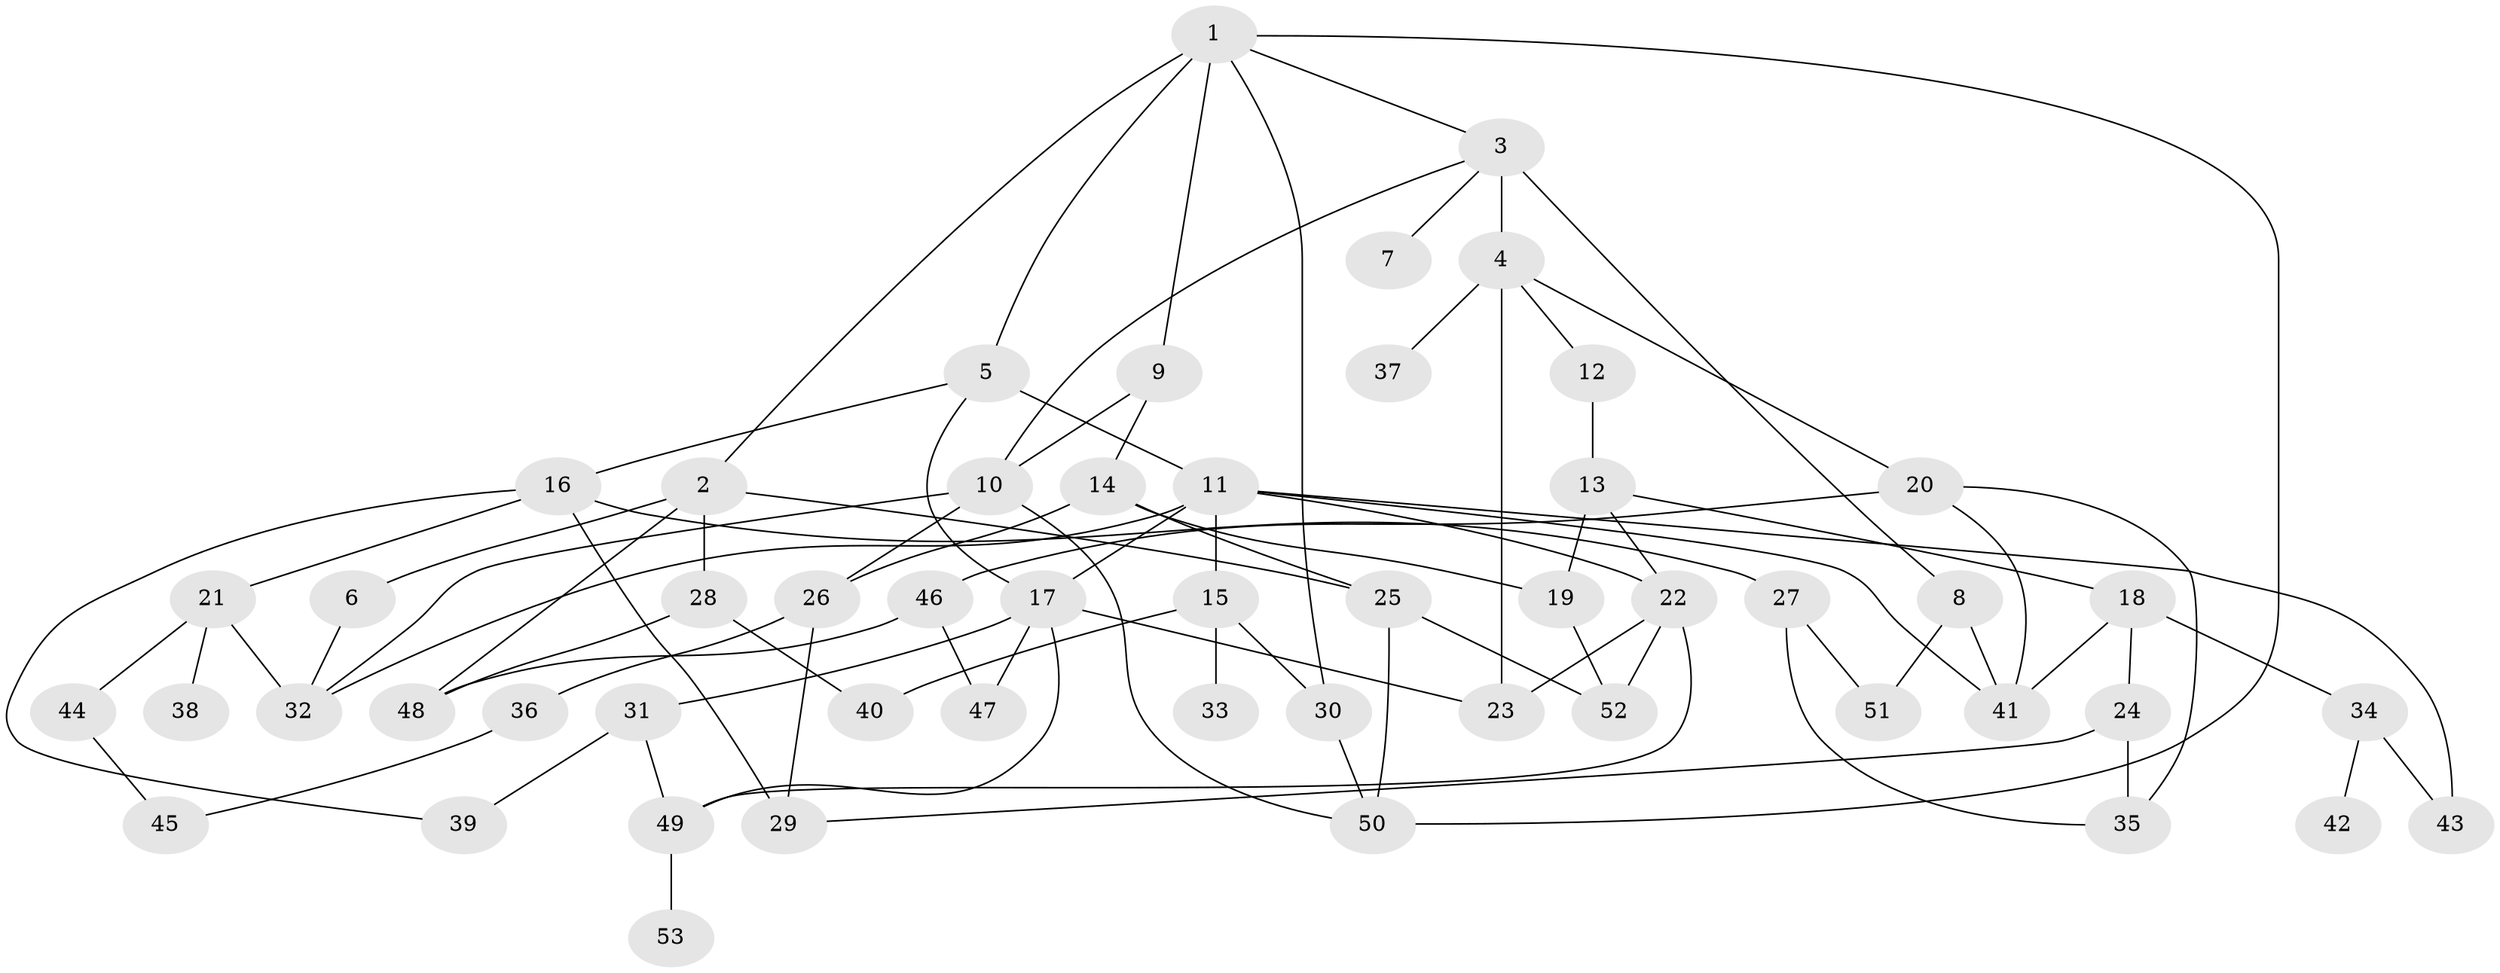 // original degree distribution, {7: 0.007692307692307693, 5: 0.09230769230769231, 8: 0.007692307692307693, 3: 0.19230769230769232, 6: 0.007692307692307693, 2: 0.3076923076923077, 4: 0.12307692307692308, 1: 0.26153846153846155}
// Generated by graph-tools (version 1.1) at 2025/49/03/04/25 22:49:03]
// undirected, 53 vertices, 86 edges
graph export_dot {
  node [color=gray90,style=filled];
  1;
  2;
  3;
  4;
  5;
  6;
  7;
  8;
  9;
  10;
  11;
  12;
  13;
  14;
  15;
  16;
  17;
  18;
  19;
  20;
  21;
  22;
  23;
  24;
  25;
  26;
  27;
  28;
  29;
  30;
  31;
  32;
  33;
  34;
  35;
  36;
  37;
  38;
  39;
  40;
  41;
  42;
  43;
  44;
  45;
  46;
  47;
  48;
  49;
  50;
  51;
  52;
  53;
  1 -- 2 [weight=1.0];
  1 -- 3 [weight=1.0];
  1 -- 5 [weight=1.0];
  1 -- 9 [weight=1.0];
  1 -- 30 [weight=1.0];
  1 -- 50 [weight=1.0];
  2 -- 6 [weight=2.0];
  2 -- 25 [weight=1.0];
  2 -- 28 [weight=2.0];
  2 -- 48 [weight=1.0];
  3 -- 4 [weight=3.0];
  3 -- 7 [weight=1.0];
  3 -- 8 [weight=1.0];
  3 -- 10 [weight=1.0];
  4 -- 12 [weight=1.0];
  4 -- 20 [weight=1.0];
  4 -- 23 [weight=2.0];
  4 -- 37 [weight=1.0];
  5 -- 11 [weight=2.0];
  5 -- 16 [weight=1.0];
  5 -- 17 [weight=1.0];
  6 -- 32 [weight=1.0];
  8 -- 41 [weight=1.0];
  8 -- 51 [weight=1.0];
  9 -- 10 [weight=1.0];
  9 -- 14 [weight=1.0];
  10 -- 26 [weight=1.0];
  10 -- 32 [weight=1.0];
  10 -- 50 [weight=1.0];
  11 -- 15 [weight=1.0];
  11 -- 17 [weight=1.0];
  11 -- 22 [weight=1.0];
  11 -- 32 [weight=1.0];
  11 -- 41 [weight=1.0];
  11 -- 43 [weight=1.0];
  12 -- 13 [weight=2.0];
  13 -- 18 [weight=1.0];
  13 -- 19 [weight=1.0];
  13 -- 22 [weight=1.0];
  14 -- 19 [weight=1.0];
  14 -- 25 [weight=1.0];
  14 -- 26 [weight=1.0];
  15 -- 30 [weight=1.0];
  15 -- 33 [weight=1.0];
  15 -- 40 [weight=1.0];
  16 -- 21 [weight=1.0];
  16 -- 27 [weight=1.0];
  16 -- 29 [weight=2.0];
  16 -- 39 [weight=1.0];
  17 -- 23 [weight=1.0];
  17 -- 31 [weight=1.0];
  17 -- 47 [weight=1.0];
  17 -- 49 [weight=1.0];
  18 -- 24 [weight=1.0];
  18 -- 34 [weight=1.0];
  18 -- 41 [weight=1.0];
  19 -- 52 [weight=1.0];
  20 -- 35 [weight=1.0];
  20 -- 41 [weight=1.0];
  20 -- 46 [weight=1.0];
  21 -- 32 [weight=1.0];
  21 -- 38 [weight=1.0];
  21 -- 44 [weight=1.0];
  22 -- 23 [weight=1.0];
  22 -- 49 [weight=1.0];
  22 -- 52 [weight=1.0];
  24 -- 29 [weight=1.0];
  24 -- 35 [weight=2.0];
  25 -- 50 [weight=1.0];
  25 -- 52 [weight=1.0];
  26 -- 29 [weight=1.0];
  26 -- 36 [weight=1.0];
  27 -- 35 [weight=1.0];
  27 -- 51 [weight=1.0];
  28 -- 40 [weight=1.0];
  28 -- 48 [weight=1.0];
  30 -- 50 [weight=1.0];
  31 -- 39 [weight=1.0];
  31 -- 49 [weight=1.0];
  34 -- 42 [weight=1.0];
  34 -- 43 [weight=1.0];
  36 -- 45 [weight=1.0];
  44 -- 45 [weight=1.0];
  46 -- 47 [weight=1.0];
  46 -- 48 [weight=1.0];
  49 -- 53 [weight=1.0];
}
